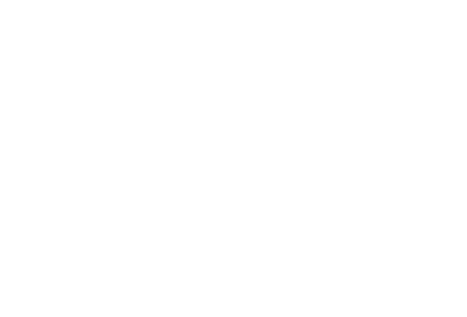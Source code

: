 digraph {
    graph [
        bgcolor="#00000000",
        rankdir=LR,
        ];
    node [color=white, fontcolor="#FFFFFF"];
    edge [color=white];

    x1 [label="", shape=box];
    x2 [label="", shape=box];
    x3 [label="", shape=box];
    y1 [label="", shape=box];
    y2 [label="", shape=box];
    y3 [label="", shape=box];
    f1 [label="f", shape=circle];
    f2 [label="f", shape=circle];
    f3 [label="f", shape=circle];

    x1 -> f1 -> y1;
    x2 -> f2 -> y2;
    x3 -> f3 -> y3;
}
